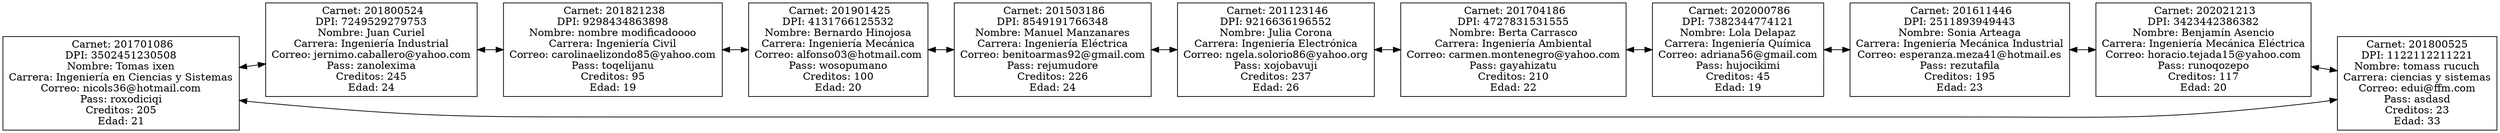 digraph G{
 rankdir = LR; 
node [shape=box]; 
compound=true; 
"0x11713a0"[label=" Carnet: 201701086
DPI: 3502451230508
Nombre: Tomas ixen
Carrera: Ingeniería en Ciencias y Sistemas
Correo: nicols36@hotmail.com
Pass: roxodiciqi
Creditos: 205
Edad: 21
"];
"0x11779c8"[label=" Carnet: 201800524
DPI: 7249529279753
Nombre: Juan Curiel
Carrera: Ingeniería Industrial
Correo: jernimo.caballero@yahoo.com
Pass: zanolexima
Creditos: 245
Edad: 24
"];
"0x1177b00"[label=" Carnet: 201821238
DPI: 9298434863898
Nombre: nombre modificadoooo
Carrera: Ingeniería Civil
Correo: carolinaelizondo85@yahoo.com
Pass: toqelijanu
Creditos: 95
Edad: 19
"];
"0x1177bf8"[label=" Carnet: 201901425
DPI: 4131766125532
Nombre: Bernardo Hinojosa
Carrera: Ingeniería Mecánica
Correo: alfonso03@hotmail.com
Pass: wosopumano
Creditos: 100
Edad: 20
"];
"0x1177370"[label=" Carnet: 201503186
DPI: 8549191766348
Nombre: Manuel Manzanares
Carrera: Ingeniería Eléctrica
Correo: benitoarmas92@gmail.com
Pass: rejumudore
Creditos: 226
Edad: 24
"];
"0x1177c58"[label=" Carnet: 201123146
DPI: 9216636196552
Nombre: Julia Corona
Carrera: Ingeniería Electrónica
Correo: ngela.solorio86@yahoo.org
Pass: xojobavuji
Creditos: 237
Edad: 26
"];
"0x1177c78"[label=" Carnet: 201704186
DPI: 4727831531555
Nombre: Berta Carrasco
Carrera: Ingeniería Ambiental
Correo: carmen.montenegro@yahoo.com
Pass: gayahizatu
Creditos: 210
Edad: 22
"];
"0x1177608"[label=" Carnet: 202000786
DPI: 7382344774121
Nombre: Lola Delapaz
Carrera: Ingeniería Química
Correo: adriana56@gmail.com
Pass: hujocikimi
Creditos: 45
Edad: 19
"];
"0x1177668"[label=" Carnet: 201611446
DPI: 2511893949443
Nombre: Sonia Arteaga
Carrera: Ingeniería Mecánica Industrial
Correo: esperanza.meza41@hotmail.es
Pass: rezutafila
Creditos: 195
Edad: 23
"];
"0x117b5c0"[label=" Carnet: 202021213
DPI: 3423442386382
Nombre: Benjamín Asencio
Carrera: Ingeniería Mecánica Eléctrica
Correo: horacio.tejada15@yahoo.com
Pass: runoqozepo
Creditos: 117
Edad: 20
"];
"0x117b770"[label="Carnet: 201800525
DPI: 1122112211221
Nombre: tomass rucuch
Carrera: ciencias y sistemas
Correo: edui@ffm.com
Pass: asdasd
Creditos: 23
Edad: 33
"];
"0x11713a0" -> "0x11779c8" [dir="both"];
"0x11779c8" -> "0x1177b00" [dir="both"];
"0x1177b00" -> "0x1177bf8" [dir="both"];
"0x1177bf8" -> "0x1177370" [dir="both"];
"0x1177370" -> "0x1177c58" [dir="both"];
"0x1177c58" -> "0x1177c78" [dir="both"];
"0x1177c78" -> "0x1177608" [dir="both"];
"0x1177608" -> "0x1177668" [dir="both"];
"0x1177668" -> "0x117b5c0" [dir="both"];
"0x117b5c0" -> "0x117b770" [dir="both"];
"0x117b770" -> "0x11713a0"[dir="both"];

}


